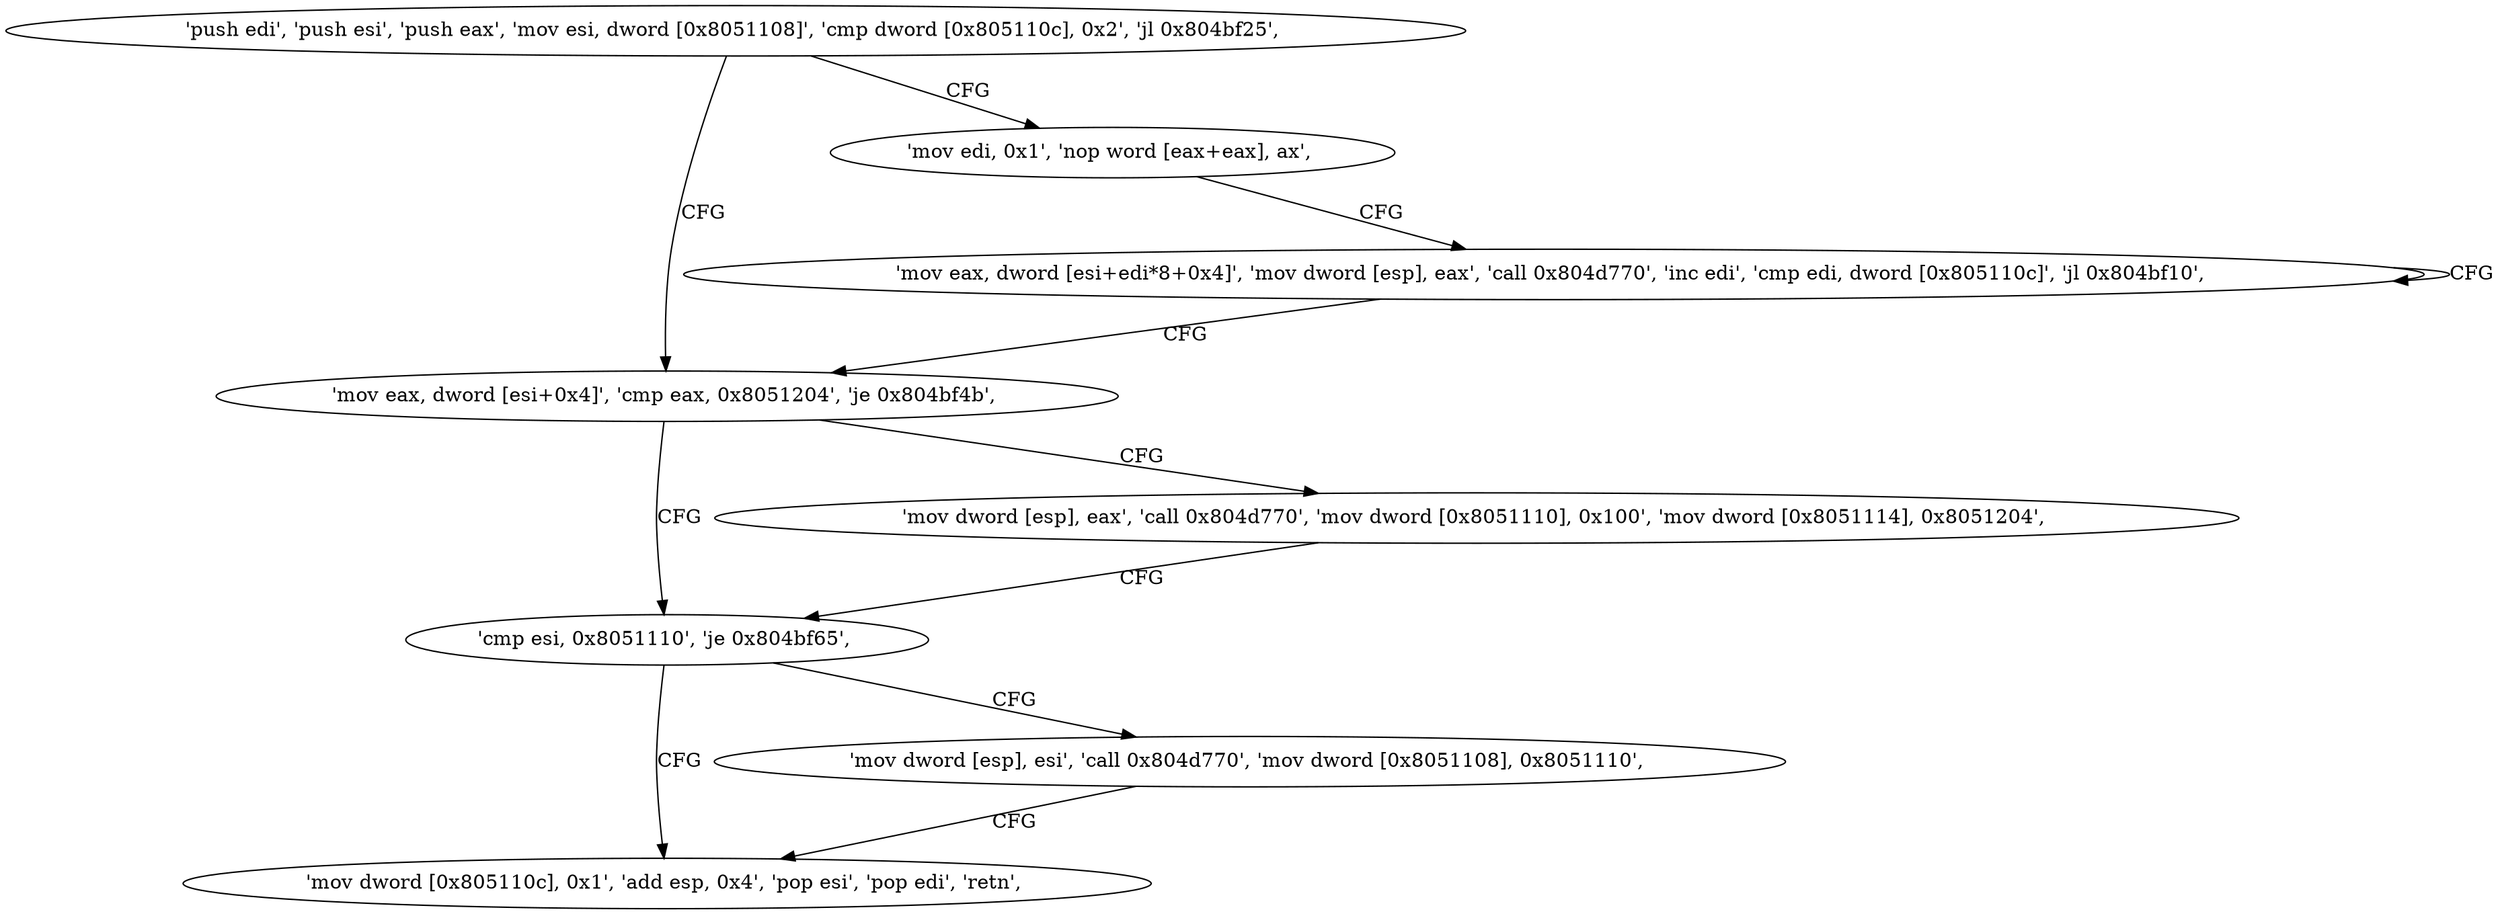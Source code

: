 digraph "func" {
"134528752" [label = "'push edi', 'push esi', 'push eax', 'mov esi, dword [0x8051108]', 'cmp dword [0x805110c], 0x2', 'jl 0x804bf25', " ]
"134528805" [label = "'mov eax, dword [esi+0x4]', 'cmp eax, 0x8051204', 'je 0x804bf4b', " ]
"134528770" [label = "'mov edi, 0x1', 'nop word [eax+eax], ax', " ]
"134528843" [label = "'cmp esi, 0x8051110', 'je 0x804bf65', " ]
"134528815" [label = "'mov dword [esp], eax', 'call 0x804d770', 'mov dword [0x8051110], 0x100', 'mov dword [0x8051114], 0x8051204', " ]
"134528784" [label = "'mov eax, dword [esi+edi*8+0x4]', 'mov dword [esp], eax', 'call 0x804d770', 'inc edi', 'cmp edi, dword [0x805110c]', 'jl 0x804bf10', " ]
"134528869" [label = "'mov dword [0x805110c], 0x1', 'add esp, 0x4', 'pop esi', 'pop edi', 'retn', " ]
"134528851" [label = "'mov dword [esp], esi', 'call 0x804d770', 'mov dword [0x8051108], 0x8051110', " ]
"134528752" -> "134528805" [ label = "CFG" ]
"134528752" -> "134528770" [ label = "CFG" ]
"134528805" -> "134528843" [ label = "CFG" ]
"134528805" -> "134528815" [ label = "CFG" ]
"134528770" -> "134528784" [ label = "CFG" ]
"134528843" -> "134528869" [ label = "CFG" ]
"134528843" -> "134528851" [ label = "CFG" ]
"134528815" -> "134528843" [ label = "CFG" ]
"134528784" -> "134528784" [ label = "CFG" ]
"134528784" -> "134528805" [ label = "CFG" ]
"134528851" -> "134528869" [ label = "CFG" ]
}
